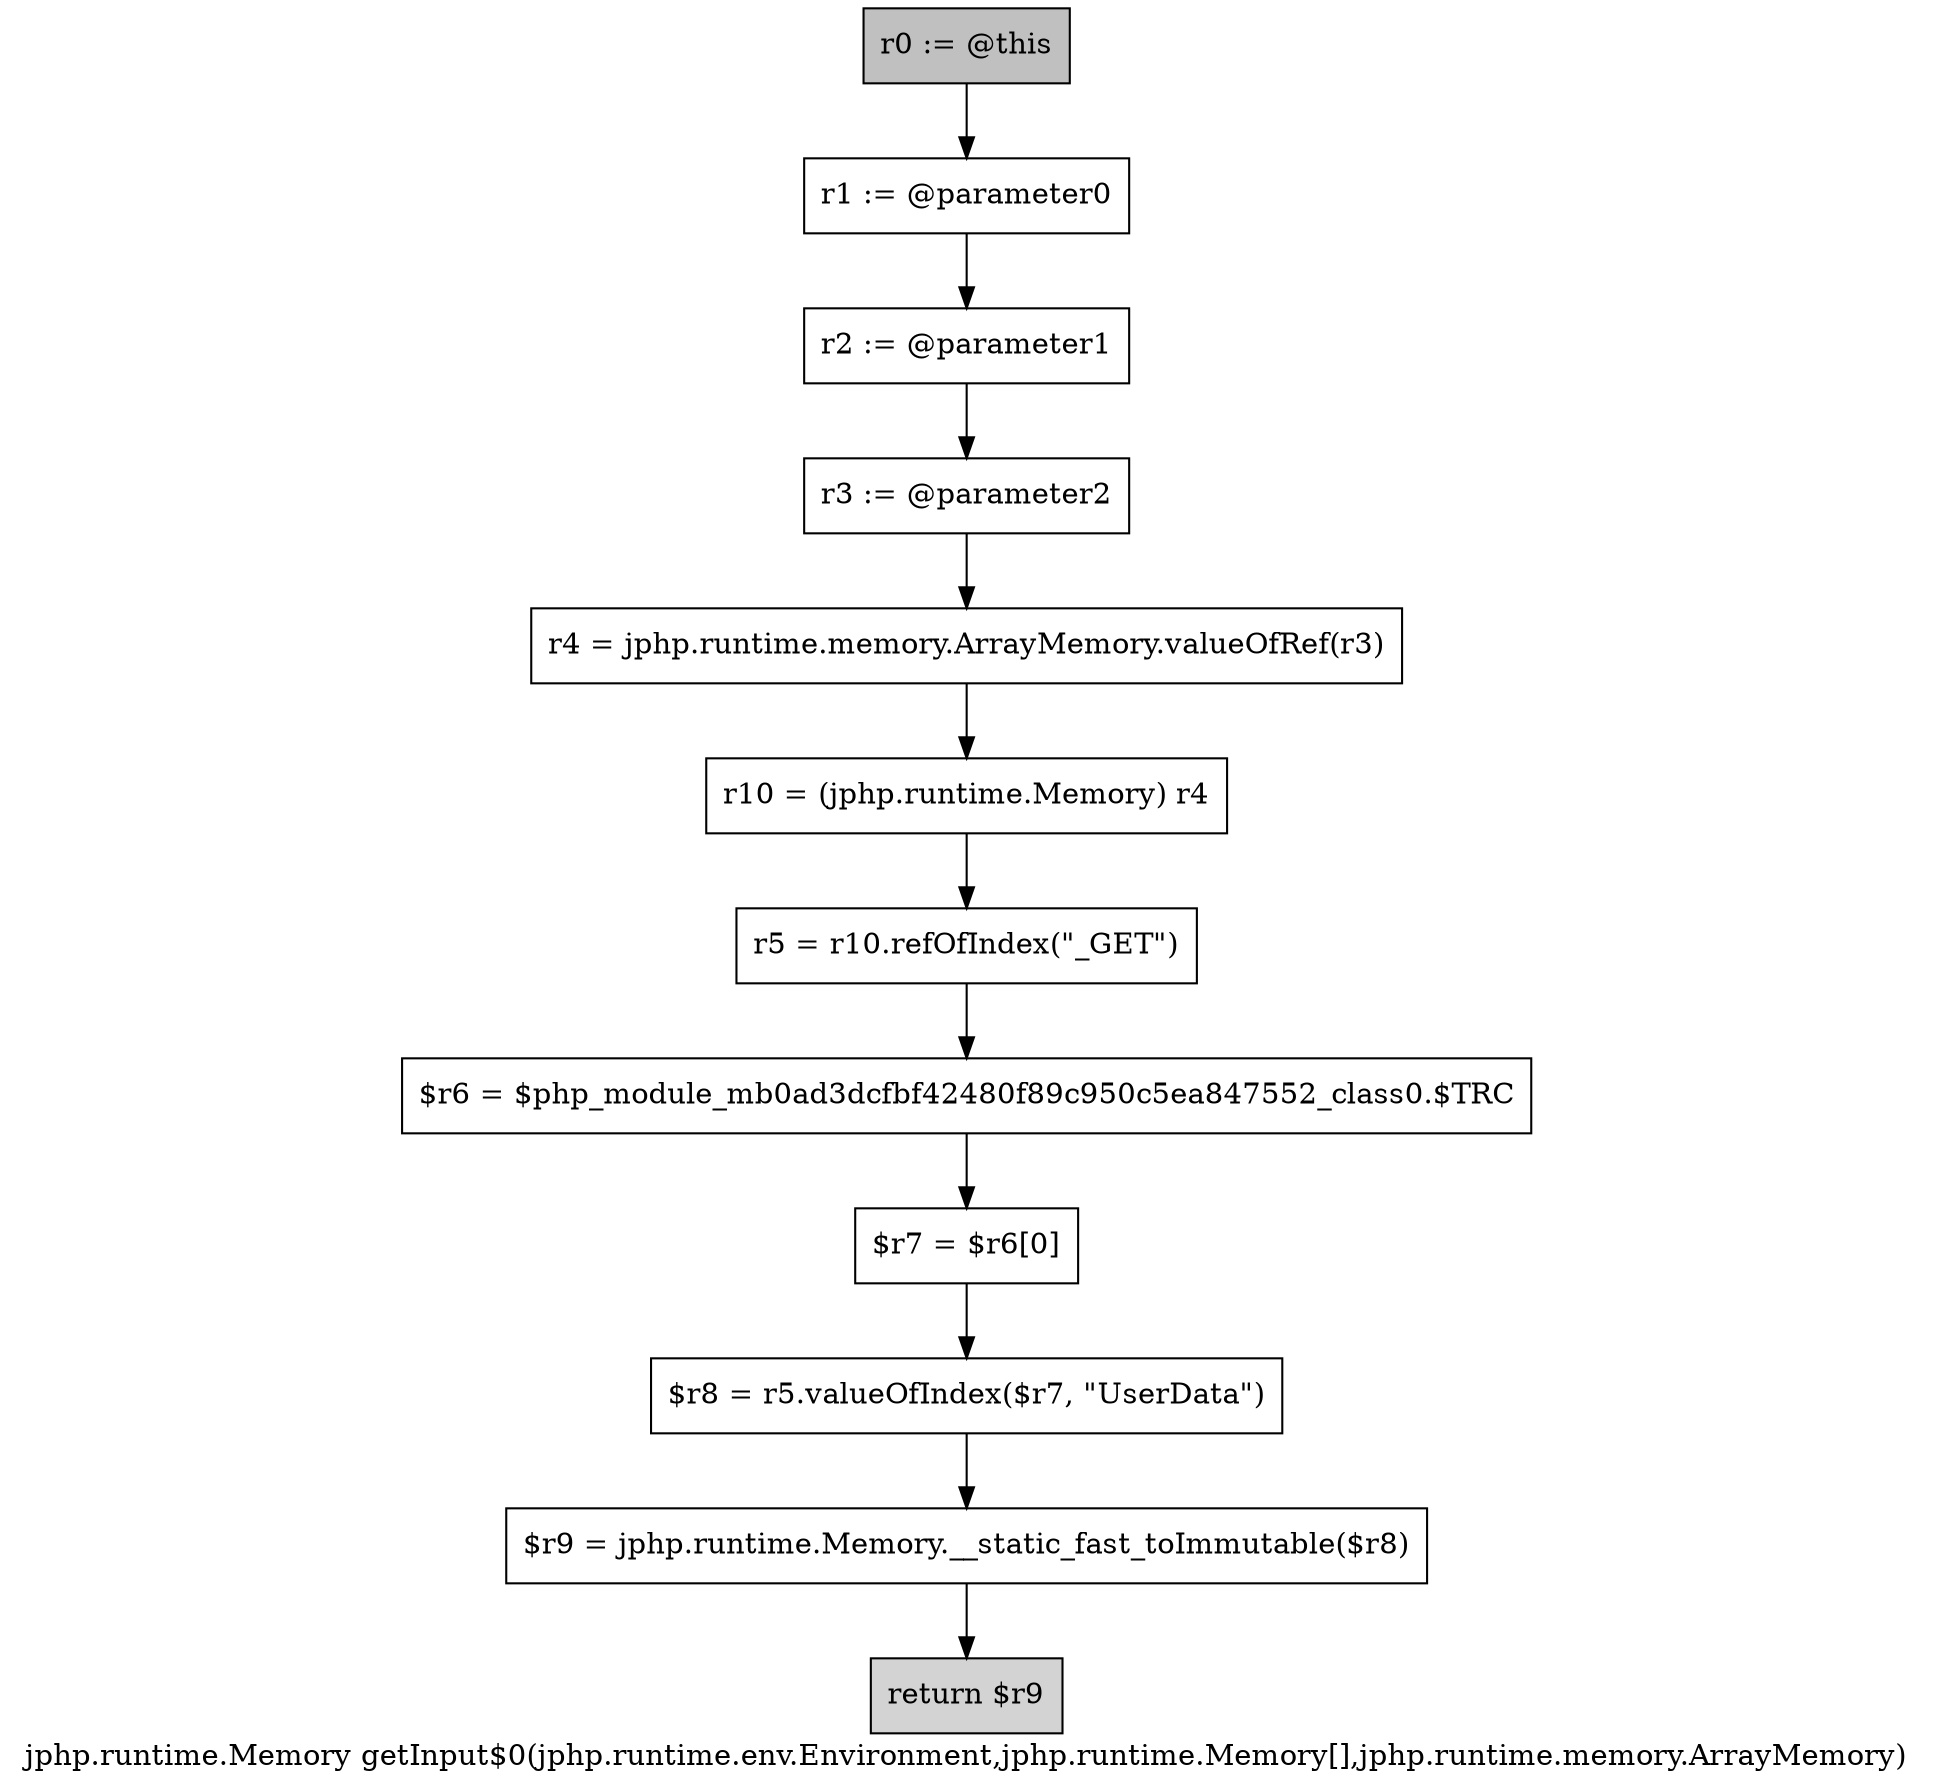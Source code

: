 digraph "jphp.runtime.Memory getInput$0(jphp.runtime.env.Environment,jphp.runtime.Memory[],jphp.runtime.memory.ArrayMemory)" {
    label="jphp.runtime.Memory getInput$0(jphp.runtime.env.Environment,jphp.runtime.Memory[],jphp.runtime.memory.ArrayMemory)";
    node [shape=box];
    "0" [style=filled,fillcolor=gray,label="r0 := @this",];
    "1" [label="r1 := @parameter0",];
    "0"->"1";
    "2" [label="r2 := @parameter1",];
    "1"->"2";
    "3" [label="r3 := @parameter2",];
    "2"->"3";
    "4" [label="r4 = jphp.runtime.memory.ArrayMemory.valueOfRef(r3)",];
    "3"->"4";
    "5" [label="r10 = (jphp.runtime.Memory) r4",];
    "4"->"5";
    "6" [label="r5 = r10.refOfIndex(\"_GET\")",];
    "5"->"6";
    "7" [label="$r6 = $php_module_mb0ad3dcfbf42480f89c950c5ea847552_class0.$TRC",];
    "6"->"7";
    "8" [label="$r7 = $r6[0]",];
    "7"->"8";
    "9" [label="$r8 = r5.valueOfIndex($r7, \"UserData\")",];
    "8"->"9";
    "10" [label="$r9 = jphp.runtime.Memory.__static_fast_toImmutable($r8)",];
    "9"->"10";
    "11" [style=filled,fillcolor=lightgray,label="return $r9",];
    "10"->"11";
}
